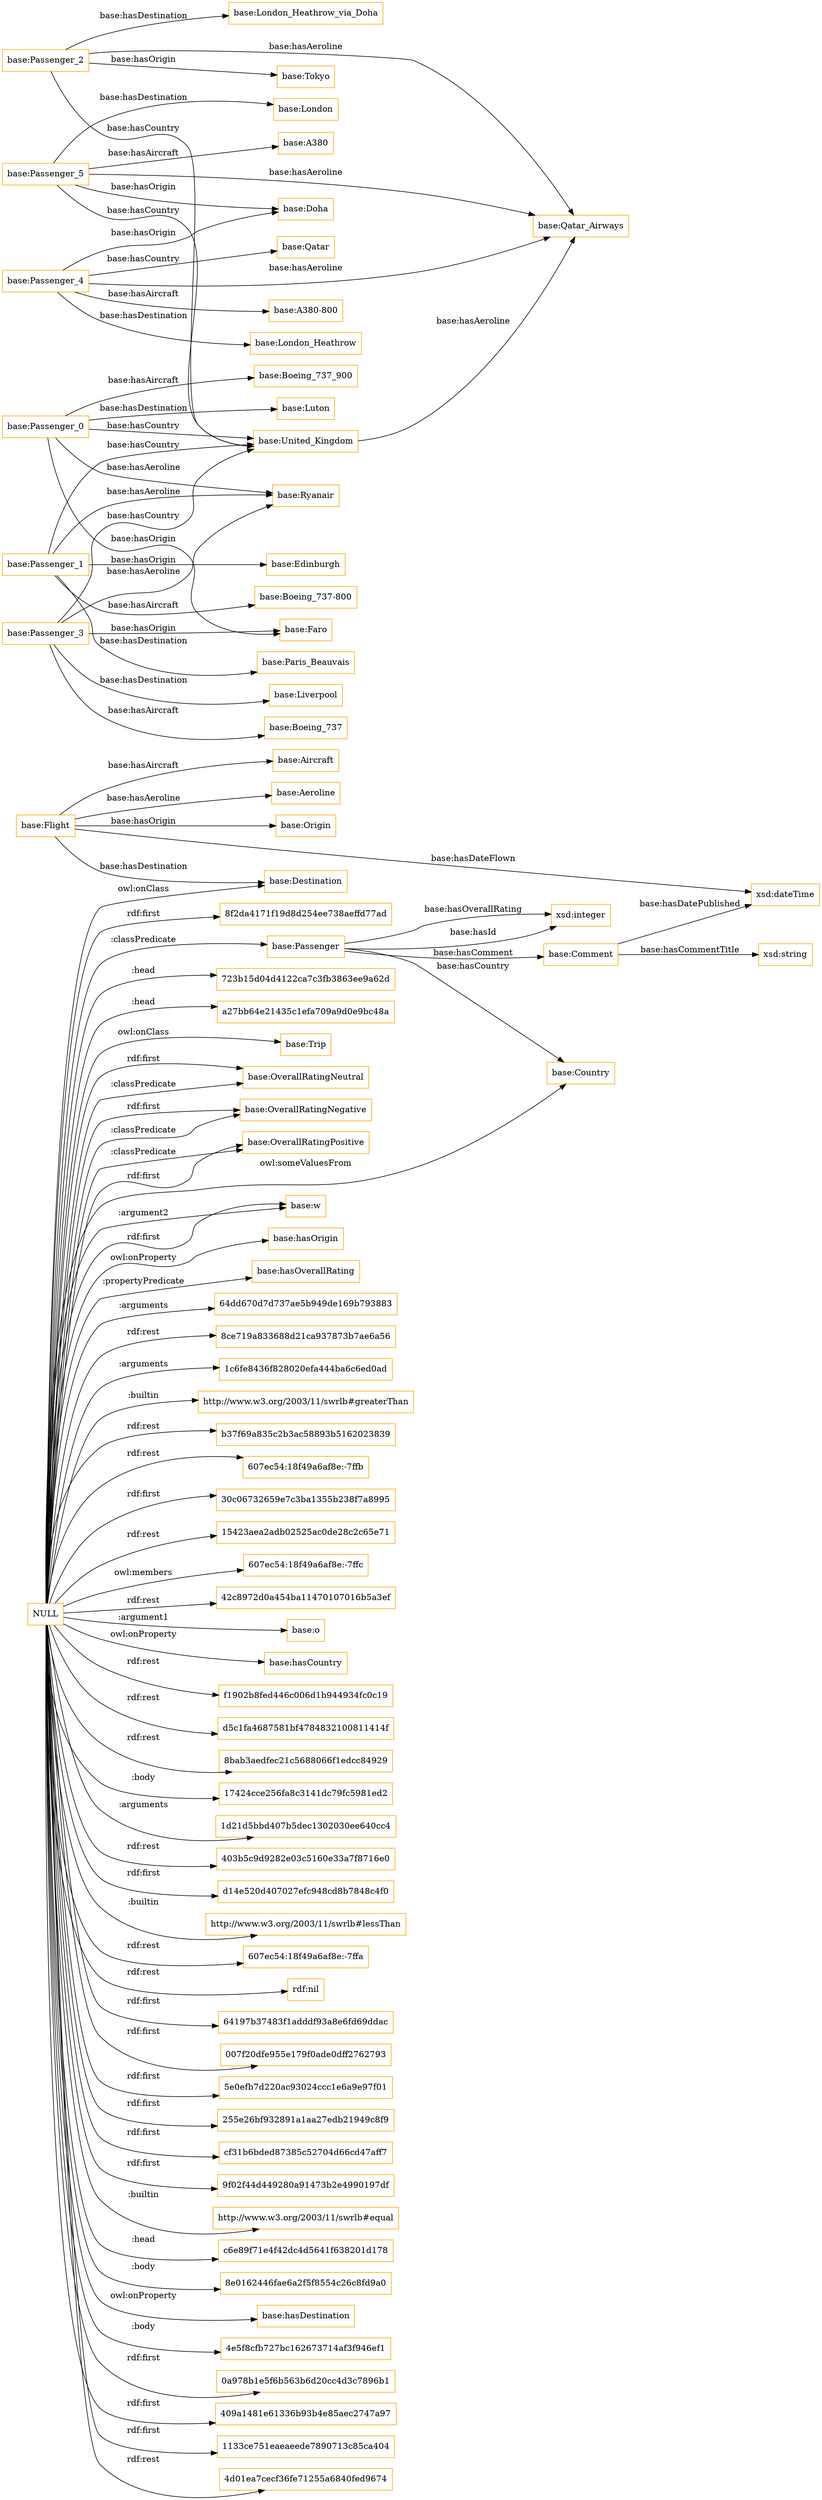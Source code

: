 digraph ar2dtool_diagram { 
rankdir=LR;
size="1501"
node [shape = rectangle, color="orange"]; "base:Passenger" "base:Flight" "base:Aircraft" "base:Destination" "base:Aeroline" "base:Trip" "base:Origin" "base:OverallRatingNeutral" "base:OverallRatingNegative" "base:Comment" "base:OverallRatingPositive" "base:Country" ; /*classes style*/
	"NULL" -> "base:Trip" [ label = "owl:onClass" ];
	"NULL" -> "base:w" [ label = ":argument2" ];
	"NULL" -> "base:hasOrigin" [ label = "owl:onProperty" ];
	"NULL" -> "base:hasOverallRating" [ label = ":propertyPredicate" ];
	"NULL" -> "64dd670d7d737ae5b949de169b793883" [ label = ":arguments" ];
	"NULL" -> "8ce719a833688d21ca937873b7ae6a56" [ label = "rdf:rest" ];
	"NULL" -> "1c6fe8436f828020efa444ba6c6ed0ad" [ label = ":arguments" ];
	"NULL" -> "http://www.w3.org/2003/11/swrlb#greaterThan" [ label = ":builtin" ];
	"NULL" -> "b37f69a835c2b3ac58893b5162023839" [ label = "rdf:rest" ];
	"NULL" -> "607ec54:18f49a6af8e:-7ffb" [ label = "rdf:rest" ];
	"NULL" -> "30c06732659e7c3ba1355b238f7a8995" [ label = "rdf:first" ];
	"NULL" -> "base:OverallRatingNegative" [ label = "rdf:first" ];
	"NULL" -> "15423aea2adb02525ac0de28c2c65e71" [ label = "rdf:rest" ];
	"NULL" -> "607ec54:18f49a6af8e:-7ffc" [ label = "owl:members" ];
	"NULL" -> "42c8972d0a454ba11470107016b5a3ef" [ label = "rdf:rest" ];
	"NULL" -> "base:w" [ label = "rdf:first" ];
	"NULL" -> "base:o" [ label = ":argument1" ];
	"NULL" -> "base:hasCountry" [ label = "owl:onProperty" ];
	"NULL" -> "base:OverallRatingPositive" [ label = ":classPredicate" ];
	"NULL" -> "f1902b8fed446c006d1b944934fc0c19" [ label = "rdf:rest" ];
	"NULL" -> "base:Country" [ label = "owl:someValuesFrom" ];
	"NULL" -> "d5c1fa4687581bf4784832100811414f" [ label = "rdf:rest" ];
	"NULL" -> "base:OverallRatingNeutral" [ label = "rdf:first" ];
	"NULL" -> "8bab3aedfec21c5688066f1edcc84929" [ label = "rdf:rest" ];
	"NULL" -> "17424cce256fa8c3141dc79fc5981ed2" [ label = ":body" ];
	"NULL" -> "1d21d5bbd407b5dec1302030ee640cc4" [ label = ":arguments" ];
	"NULL" -> "403b5c9d9282e03c5160e33a7f8716e0" [ label = "rdf:rest" ];
	"NULL" -> "base:OverallRatingPositive" [ label = "rdf:first" ];
	"NULL" -> "d14e520d407027efc948cd8b7848c4f0" [ label = "rdf:first" ];
	"NULL" -> "http://www.w3.org/2003/11/swrlb#lessThan" [ label = ":builtin" ];
	"NULL" -> "607ec54:18f49a6af8e:-7ffa" [ label = "rdf:rest" ];
	"NULL" -> "rdf:nil" [ label = "rdf:rest" ];
	"NULL" -> "64197b37483f1adddf93a8e6fd69ddac" [ label = "rdf:first" ];
	"NULL" -> "007f20dfe955e179f0ade0dff2762793" [ label = "rdf:first" ];
	"NULL" -> "base:OverallRatingNegative" [ label = ":classPredicate" ];
	"NULL" -> "5e0efb7d220ac93024ccc1e6a9e97f01" [ label = "rdf:first" ];
	"NULL" -> "255e26bf932891a1aa27edb21949c8f9" [ label = "rdf:first" ];
	"NULL" -> "cf31b6bded87385c52704d66cd47aff7" [ label = "rdf:first" ];
	"NULL" -> "9f02f44d449280a91473b2e4990197df" [ label = "rdf:first" ];
	"NULL" -> "http://www.w3.org/2003/11/swrlb#equal" [ label = ":builtin" ];
	"NULL" -> "base:Passenger" [ label = ":classPredicate" ];
	"NULL" -> "c6e89f71e4f42dc4d5641f638201d178" [ label = ":head" ];
	"NULL" -> "base:OverallRatingNeutral" [ label = ":classPredicate" ];
	"NULL" -> "8e0162446fae6a2f5f8554c26c8fd9a0" [ label = ":body" ];
	"NULL" -> "base:hasDestination" [ label = "owl:onProperty" ];
	"NULL" -> "4e5f8cfb727bc162673714af3f946ef1" [ label = ":body" ];
	"NULL" -> "0a978b1e5f6b563b6d20cc4d3c7896b1" [ label = "rdf:first" ];
	"NULL" -> "base:Destination" [ label = "owl:onClass" ];
	"NULL" -> "409a1481e61336b93b4e85aec2747a97" [ label = "rdf:first" ];
	"NULL" -> "1133ce751eaeaeede7890713c85ca404" [ label = "rdf:first" ];
	"NULL" -> "4d01ea7cecf36fe71255a6840fed9674" [ label = "rdf:rest" ];
	"NULL" -> "8f2da4171f19d8d254ee738aeffd77ad" [ label = "rdf:first" ];
	"NULL" -> "723b15d04d4122ca7c3fb3863ee9a62d" [ label = ":head" ];
	"NULL" -> "a27bb64e21435c1efa709a9d0e9bc48a" [ label = ":head" ];
	"base:Passenger_3" -> "base:United_Kingdom" [ label = "base:hasCountry" ];
	"base:Passenger_3" -> "base:Ryanair" [ label = "base:hasAeroline" ];
	"base:Passenger_3" -> "base:Boeing_737" [ label = "base:hasAircraft" ];
	"base:Passenger_3" -> "base:Faro" [ label = "base:hasOrigin" ];
	"base:Passenger_3" -> "base:Liverpool" [ label = "base:hasDestination" ];
	"base:United_Kingdom" -> "base:Qatar_Airways" [ label = "base:hasAeroline" ];
	"base:Passenger_2" -> "base:Qatar_Airways" [ label = "base:hasAeroline" ];
	"base:Passenger_2" -> "base:Tokyo" [ label = "base:hasOrigin" ];
	"base:Passenger_2" -> "base:United_Kingdom" [ label = "base:hasCountry" ];
	"base:Passenger_2" -> "base:London_Heathrow_via_Doha" [ label = "base:hasDestination" ];
	"base:Passenger_1" -> "base:Edinburgh" [ label = "base:hasOrigin" ];
	"base:Passenger_1" -> "base:Boeing_737-800" [ label = "base:hasAircraft" ];
	"base:Passenger_1" -> "base:Paris_Beauvais" [ label = "base:hasDestination" ];
	"base:Passenger_1" -> "base:Ryanair" [ label = "base:hasAeroline" ];
	"base:Passenger_1" -> "base:United_Kingdom" [ label = "base:hasCountry" ];
	"base:Passenger_0" -> "base:Boeing_737_900" [ label = "base:hasAircraft" ];
	"base:Passenger_0" -> "base:Ryanair" [ label = "base:hasAeroline" ];
	"base:Passenger_0" -> "base:Luton" [ label = "base:hasDestination" ];
	"base:Passenger_0" -> "base:Faro" [ label = "base:hasOrigin" ];
	"base:Passenger_0" -> "base:United_Kingdom" [ label = "base:hasCountry" ];
	"base:Passenger_5" -> "base:Doha" [ label = "base:hasOrigin" ];
	"base:Passenger_5" -> "base:London" [ label = "base:hasDestination" ];
	"base:Passenger_5" -> "base:A380" [ label = "base:hasAircraft" ];
	"base:Passenger_5" -> "base:United_Kingdom" [ label = "base:hasCountry" ];
	"base:Passenger_5" -> "base:Qatar_Airways" [ label = "base:hasAeroline" ];
	"base:Passenger_4" -> "base:Qatar_Airways" [ label = "base:hasAeroline" ];
	"base:Passenger_4" -> "base:A380-800" [ label = "base:hasAircraft" ];
	"base:Passenger_4" -> "base:Doha" [ label = "base:hasOrigin" ];
	"base:Passenger_4" -> "base:London_Heathrow" [ label = "base:hasDestination" ];
	"base:Passenger_4" -> "base:Qatar" [ label = "base:hasCountry" ];
	"base:Passenger" -> "xsd:integer" [ label = "base:hasOverallRating" ];
	"base:Flight" -> "base:Aircraft" [ label = "base:hasAircraft" ];
	"base:Passenger" -> "base:Comment" [ label = "base:hasComment" ];
	"base:Passenger" -> "xsd:integer" [ label = "base:hasId" ];
	"base:Flight" -> "xsd:dateTime" [ label = "base:hasDateFlown" ];
	"base:Flight" -> "base:Origin" [ label = "base:hasOrigin" ];
	"base:Flight" -> "base:Aeroline" [ label = "base:hasAeroline" ];
	"base:Passenger" -> "base:Country" [ label = "base:hasCountry" ];
	"base:Flight" -> "base:Destination" [ label = "base:hasDestination" ];
	"base:Comment" -> "xsd:string" [ label = "base:hasCommentTitle" ];
	"base:Comment" -> "xsd:dateTime" [ label = "base:hasDatePublished" ];

}
